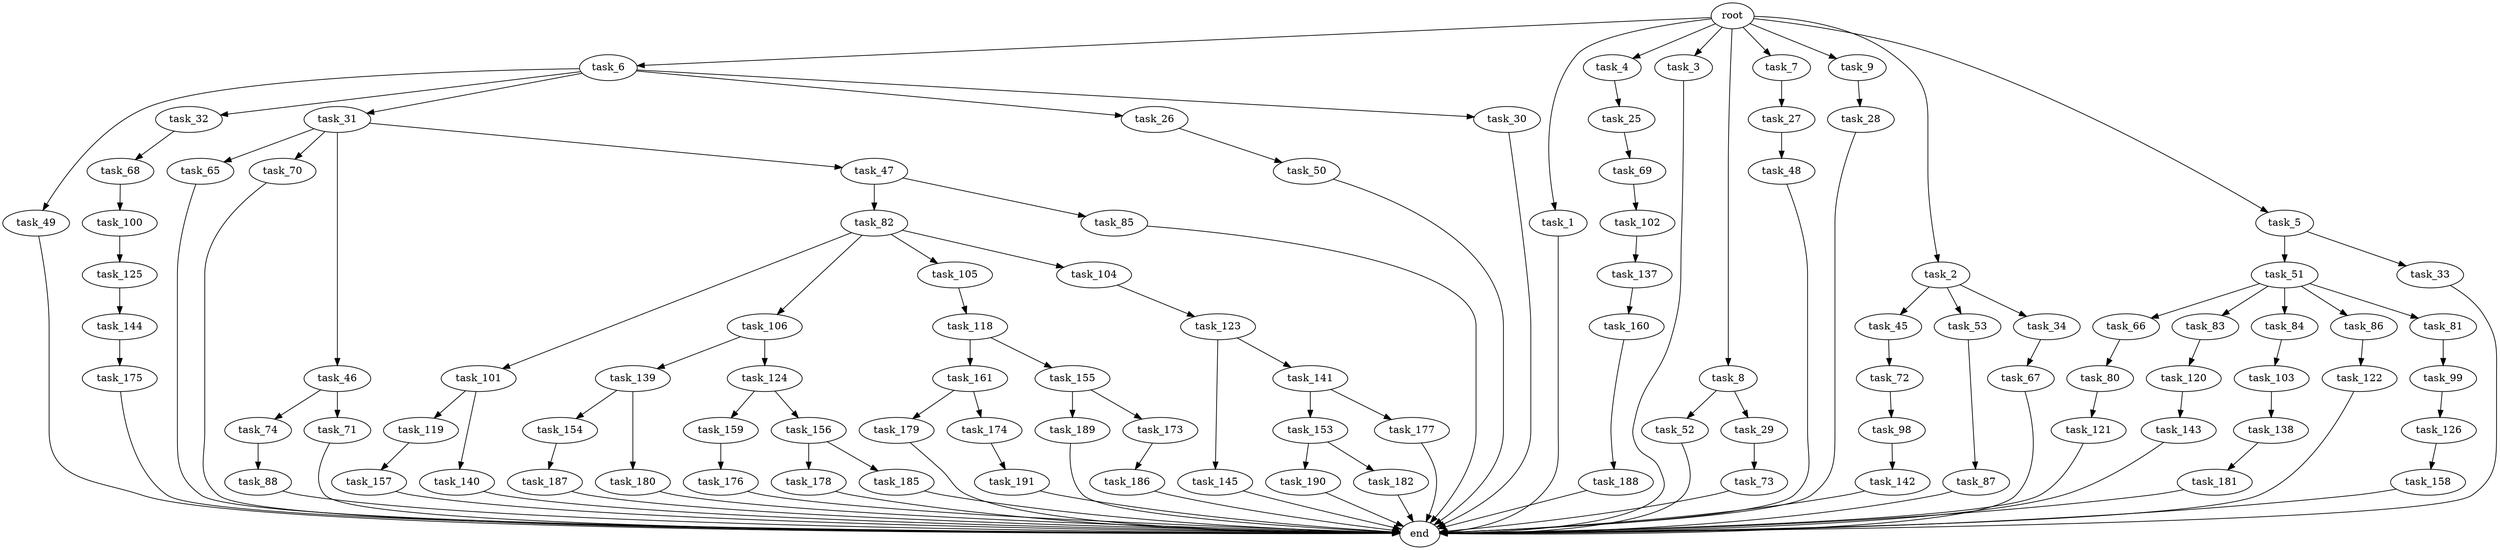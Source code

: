 digraph G {
  task_6 [size="1.024000"];
  task_154 [size="77309411.328000"];
  task_45 [size="77309411.328000"];
  task_187 [size="137438953.472000"];
  task_123 [size="214748364.800000"];
  task_66 [size="137438953.472000"];
  task_1 [size="1.024000"];
  task_82 [size="214748364.800000"];
  task_159 [size="214748364.800000"];
  task_68 [size="34359738.368000"];
  task_119 [size="77309411.328000"];
  task_190 [size="695784701.952000"];
  task_65 [size="695784701.952000"];
  task_83 [size="137438953.472000"];
  task_72 [size="77309411.328000"];
  root [size="0.000000"];
  task_178 [size="420906795.008000"];
  task_176 [size="214748364.800000"];
  task_179 [size="34359738.368000"];
  task_144 [size="858993459.200000"];
  task_74 [size="77309411.328000"];
  task_4 [size="1.024000"];
  task_3 [size="1.024000"];
  task_98 [size="420906795.008000"];
  task_189 [size="34359738.368000"];
  task_84 [size="137438953.472000"];
  task_101 [size="549755813.888000"];
  task_182 [size="695784701.952000"];
  task_8 [size="1.024000"];
  task_120 [size="309237645.312000"];
  task_27 [size="695784701.952000"];
  task_153 [size="858993459.200000"];
  task_177 [size="858993459.200000"];
  task_86 [size="137438953.472000"];
  task_80 [size="34359738.368000"];
  task_161 [size="137438953.472000"];
  task_49 [size="858993459.200000"];
  task_145 [size="214748364.800000"];
  task_32 [size="858993459.200000"];
  task_88 [size="420906795.008000"];
  task_100 [size="420906795.008000"];
  task_7 [size="1.024000"];
  task_188 [size="34359738.368000"];
  task_99 [size="214748364.800000"];
  task_53 [size="77309411.328000"];
  task_25 [size="137438953.472000"];
  task_155 [size="137438953.472000"];
  task_51 [size="858993459.200000"];
  task_31 [size="858993459.200000"];
  task_186 [size="695784701.952000"];
  task_28 [size="420906795.008000"];
  task_142 [size="309237645.312000"];
  task_9 [size="1.024000"];
  task_137 [size="309237645.312000"];
  task_180 [size="77309411.328000"];
  task_121 [size="137438953.472000"];
  task_175 [size="420906795.008000"];
  task_141 [size="214748364.800000"];
  task_140 [size="77309411.328000"];
  task_26 [size="858993459.200000"];
  task_143 [size="858993459.200000"];
  task_2 [size="1.024000"];
  task_106 [size="549755813.888000"];
  task_105 [size="549755813.888000"];
  task_118 [size="420906795.008000"];
  task_81 [size="137438953.472000"];
  task_52 [size="214748364.800000"];
  task_87 [size="309237645.312000"];
  task_50 [size="695784701.952000"];
  task_122 [size="549755813.888000"];
  task_104 [size="549755813.888000"];
  task_158 [size="858993459.200000"];
  task_160 [size="549755813.888000"];
  task_174 [size="34359738.368000"];
  task_103 [size="34359738.368000"];
  task_70 [size="695784701.952000"];
  task_46 [size="695784701.952000"];
  task_30 [size="858993459.200000"];
  task_156 [size="214748364.800000"];
  task_67 [size="214748364.800000"];
  task_48 [size="214748364.800000"];
  task_173 [size="34359738.368000"];
  task_73 [size="214748364.800000"];
  task_185 [size="420906795.008000"];
  task_191 [size="420906795.008000"];
  task_85 [size="214748364.800000"];
  task_29 [size="214748364.800000"];
  task_102 [size="309237645.312000"];
  task_181 [size="549755813.888000"];
  task_139 [size="420906795.008000"];
  task_33 [size="858993459.200000"];
  task_47 [size="695784701.952000"];
  task_69 [size="137438953.472000"];
  task_126 [size="34359738.368000"];
  end [size="0.000000"];
  task_71 [size="77309411.328000"];
  task_5 [size="1.024000"];
  task_34 [size="77309411.328000"];
  task_124 [size="420906795.008000"];
  task_125 [size="34359738.368000"];
  task_138 [size="549755813.888000"];
  task_157 [size="214748364.800000"];

  task_6 -> task_31 [size="838860800.000000"];
  task_6 -> task_26 [size="838860800.000000"];
  task_6 -> task_30 [size="838860800.000000"];
  task_6 -> task_32 [size="838860800.000000"];
  task_6 -> task_49 [size="838860800.000000"];
  task_154 -> task_187 [size="134217728.000000"];
  task_45 -> task_72 [size="75497472.000000"];
  task_187 -> end [size="1.000000"];
  task_123 -> task_141 [size="209715200.000000"];
  task_123 -> task_145 [size="209715200.000000"];
  task_66 -> task_80 [size="33554432.000000"];
  task_1 -> end [size="1.000000"];
  task_82 -> task_106 [size="536870912.000000"];
  task_82 -> task_105 [size="536870912.000000"];
  task_82 -> task_104 [size="536870912.000000"];
  task_82 -> task_101 [size="536870912.000000"];
  task_159 -> task_176 [size="209715200.000000"];
  task_68 -> task_100 [size="411041792.000000"];
  task_119 -> task_157 [size="209715200.000000"];
  task_190 -> end [size="1.000000"];
  task_65 -> end [size="1.000000"];
  task_83 -> task_120 [size="301989888.000000"];
  task_72 -> task_98 [size="411041792.000000"];
  root -> task_2 [size="1.000000"];
  root -> task_6 [size="1.000000"];
  root -> task_7 [size="1.000000"];
  root -> task_4 [size="1.000000"];
  root -> task_3 [size="1.000000"];
  root -> task_5 [size="1.000000"];
  root -> task_1 [size="1.000000"];
  root -> task_8 [size="1.000000"];
  root -> task_9 [size="1.000000"];
  task_178 -> end [size="1.000000"];
  task_176 -> end [size="1.000000"];
  task_179 -> end [size="1.000000"];
  task_144 -> task_175 [size="411041792.000000"];
  task_74 -> task_88 [size="411041792.000000"];
  task_4 -> task_25 [size="134217728.000000"];
  task_3 -> end [size="1.000000"];
  task_98 -> task_142 [size="301989888.000000"];
  task_189 -> end [size="1.000000"];
  task_84 -> task_103 [size="33554432.000000"];
  task_101 -> task_119 [size="75497472.000000"];
  task_101 -> task_140 [size="75497472.000000"];
  task_182 -> end [size="1.000000"];
  task_8 -> task_29 [size="209715200.000000"];
  task_8 -> task_52 [size="209715200.000000"];
  task_120 -> task_143 [size="838860800.000000"];
  task_27 -> task_48 [size="209715200.000000"];
  task_153 -> task_190 [size="679477248.000000"];
  task_153 -> task_182 [size="679477248.000000"];
  task_177 -> end [size="1.000000"];
  task_86 -> task_122 [size="536870912.000000"];
  task_80 -> task_121 [size="134217728.000000"];
  task_161 -> task_174 [size="33554432.000000"];
  task_161 -> task_179 [size="33554432.000000"];
  task_49 -> end [size="1.000000"];
  task_145 -> end [size="1.000000"];
  task_32 -> task_68 [size="33554432.000000"];
  task_88 -> end [size="1.000000"];
  task_100 -> task_125 [size="33554432.000000"];
  task_7 -> task_27 [size="679477248.000000"];
  task_188 -> end [size="1.000000"];
  task_99 -> task_126 [size="33554432.000000"];
  task_53 -> task_87 [size="301989888.000000"];
  task_25 -> task_69 [size="134217728.000000"];
  task_155 -> task_173 [size="33554432.000000"];
  task_155 -> task_189 [size="33554432.000000"];
  task_51 -> task_86 [size="134217728.000000"];
  task_51 -> task_66 [size="134217728.000000"];
  task_51 -> task_84 [size="134217728.000000"];
  task_51 -> task_83 [size="134217728.000000"];
  task_51 -> task_81 [size="134217728.000000"];
  task_31 -> task_65 [size="679477248.000000"];
  task_31 -> task_47 [size="679477248.000000"];
  task_31 -> task_46 [size="679477248.000000"];
  task_31 -> task_70 [size="679477248.000000"];
  task_186 -> end [size="1.000000"];
  task_28 -> end [size="1.000000"];
  task_142 -> end [size="1.000000"];
  task_9 -> task_28 [size="411041792.000000"];
  task_137 -> task_160 [size="536870912.000000"];
  task_180 -> end [size="1.000000"];
  task_121 -> end [size="1.000000"];
  task_175 -> end [size="1.000000"];
  task_141 -> task_153 [size="838860800.000000"];
  task_141 -> task_177 [size="838860800.000000"];
  task_140 -> end [size="1.000000"];
  task_26 -> task_50 [size="679477248.000000"];
  task_143 -> end [size="1.000000"];
  task_2 -> task_34 [size="75497472.000000"];
  task_2 -> task_53 [size="75497472.000000"];
  task_2 -> task_45 [size="75497472.000000"];
  task_106 -> task_124 [size="411041792.000000"];
  task_106 -> task_139 [size="411041792.000000"];
  task_105 -> task_118 [size="411041792.000000"];
  task_118 -> task_155 [size="134217728.000000"];
  task_118 -> task_161 [size="134217728.000000"];
  task_81 -> task_99 [size="209715200.000000"];
  task_52 -> end [size="1.000000"];
  task_87 -> end [size="1.000000"];
  task_50 -> end [size="1.000000"];
  task_122 -> end [size="1.000000"];
  task_104 -> task_123 [size="209715200.000000"];
  task_158 -> end [size="1.000000"];
  task_160 -> task_188 [size="33554432.000000"];
  task_174 -> task_191 [size="411041792.000000"];
  task_103 -> task_138 [size="536870912.000000"];
  task_70 -> end [size="1.000000"];
  task_46 -> task_71 [size="75497472.000000"];
  task_46 -> task_74 [size="75497472.000000"];
  task_30 -> end [size="1.000000"];
  task_156 -> task_178 [size="411041792.000000"];
  task_156 -> task_185 [size="411041792.000000"];
  task_67 -> end [size="1.000000"];
  task_48 -> end [size="1.000000"];
  task_173 -> task_186 [size="679477248.000000"];
  task_73 -> end [size="1.000000"];
  task_185 -> end [size="1.000000"];
  task_191 -> end [size="1.000000"];
  task_85 -> end [size="1.000000"];
  task_29 -> task_73 [size="209715200.000000"];
  task_102 -> task_137 [size="301989888.000000"];
  task_181 -> end [size="1.000000"];
  task_139 -> task_180 [size="75497472.000000"];
  task_139 -> task_154 [size="75497472.000000"];
  task_33 -> end [size="1.000000"];
  task_47 -> task_85 [size="209715200.000000"];
  task_47 -> task_82 [size="209715200.000000"];
  task_69 -> task_102 [size="301989888.000000"];
  task_126 -> task_158 [size="838860800.000000"];
  task_71 -> end [size="1.000000"];
  task_5 -> task_33 [size="838860800.000000"];
  task_5 -> task_51 [size="838860800.000000"];
  task_34 -> task_67 [size="209715200.000000"];
  task_124 -> task_156 [size="209715200.000000"];
  task_124 -> task_159 [size="209715200.000000"];
  task_125 -> task_144 [size="838860800.000000"];
  task_138 -> task_181 [size="536870912.000000"];
  task_157 -> end [size="1.000000"];
}
